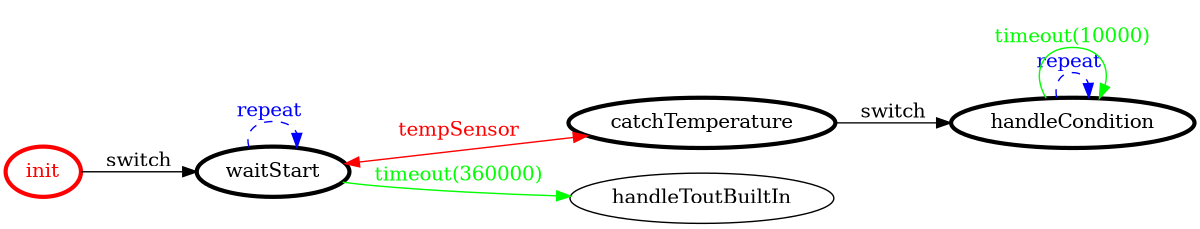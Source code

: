 /*
*
* A GraphViz DOT FSM description 
* Please use a GraphViz visualizer (like http://www.webgraphviz.com)
*  
*/

digraph finite_state_machine {
	rankdir=LR
	size="8,5"
	
	init [ color = red ][ fontcolor = red ][ penwidth = 3 ]
	catchTemperature [ color = black ][ fontcolor = black ][ penwidth = 3 ]
	waitStart [ color = black ][ fontcolor = black ][ penwidth = 3 ]
	handleCondition [ color = black ][ fontcolor = black ][ penwidth = 3 ]
	
	handleCondition -> handleCondition [ label = "repeat "][ style = dashed ][ color = blue ][ fontcolor = blue ]
	waitStart -> handleToutBuiltIn [ label = "timeout(360000)" ][ color = green ][ fontcolor = green ]
	waitStart -> catchTemperature [ label = "tempSensor" ][ color = red ][ fontcolor = red ][ dir = both ]
	init -> waitStart [ label = "switch" ][ color = black ][ fontcolor = black ]
	waitStart -> waitStart [ label = "repeat "][ style = dashed ][ color = blue ][ fontcolor = blue ]
	catchTemperature -> handleCondition [ label = "switch" ][ color = black ][ fontcolor = black ]
	handleCondition -> handleCondition [ label = "timeout(10000)" ][ color = green ][ fontcolor = green ]
}
